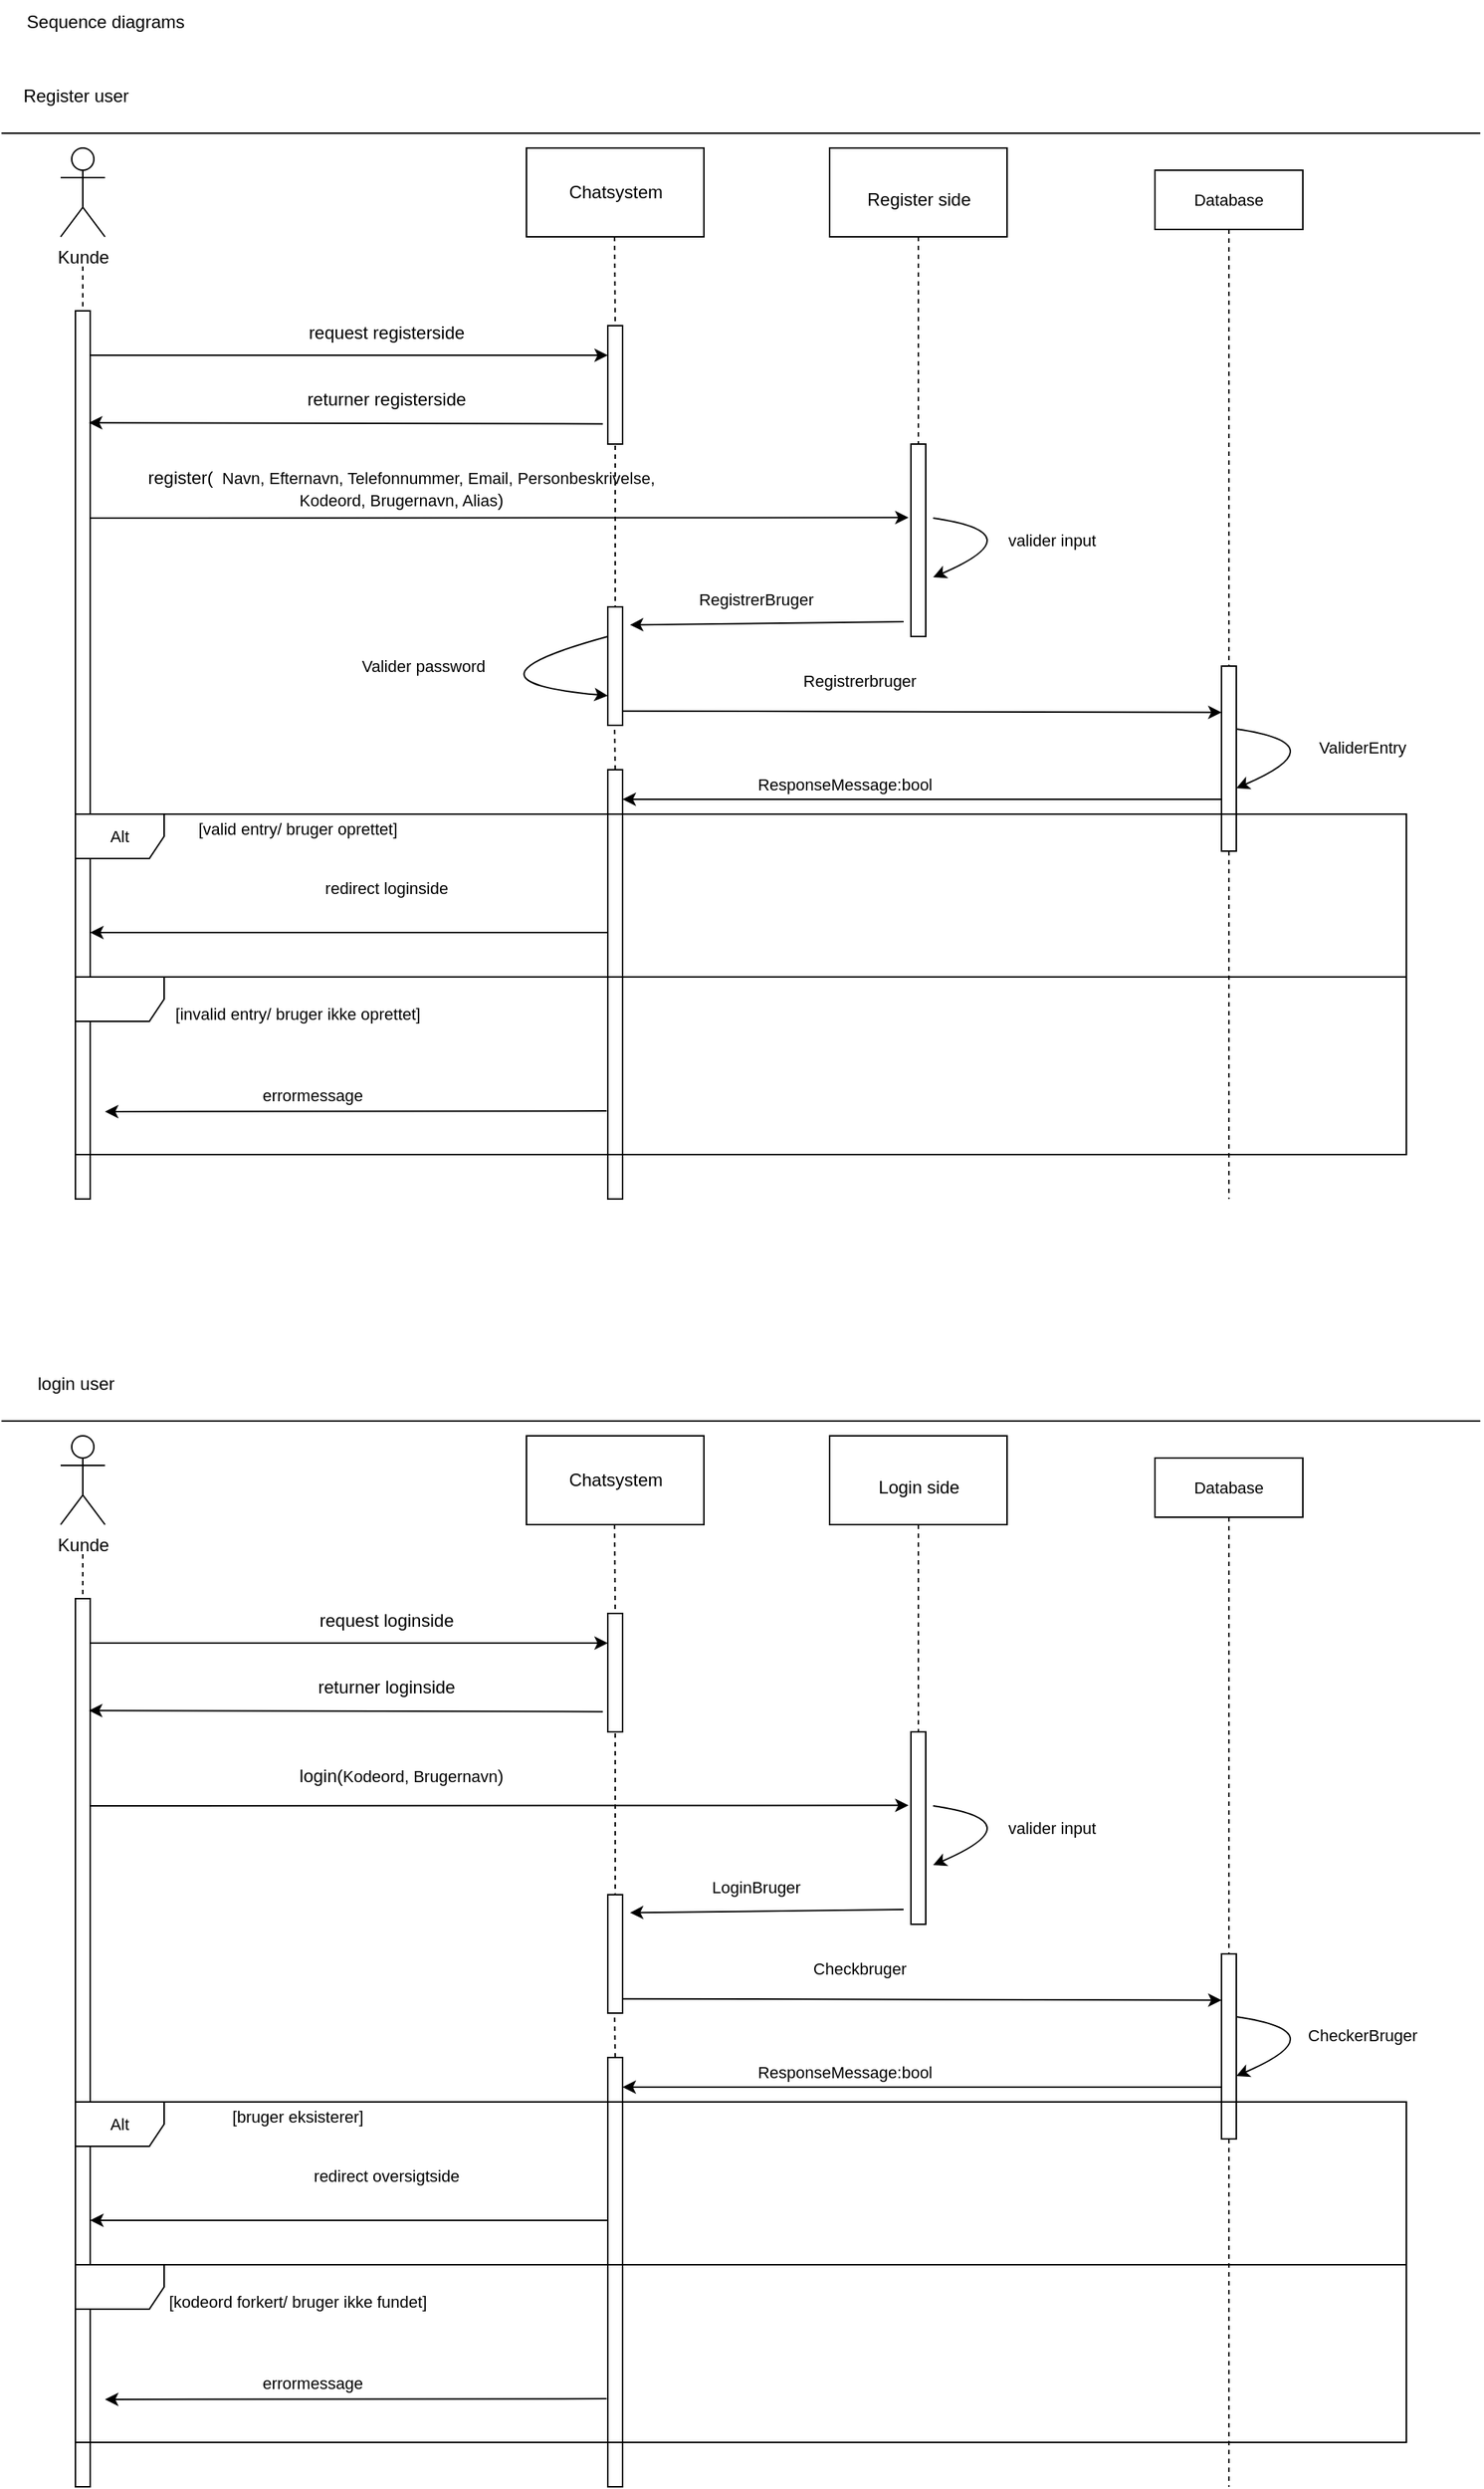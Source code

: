 <mxfile version="20.4.0" type="device"><diagram id="kgpKYQtTHZ0yAKxKKP6v" name="Page-1"><mxGraphModel dx="1673" dy="842" grid="1" gridSize="10" guides="1" tooltips="1" connect="1" arrows="1" fold="1" page="1" pageScale="1" pageWidth="850" pageHeight="1100" math="0" shadow="0"><root><mxCell id="0"/><mxCell id="1" parent="0"/><mxCell id="Lun4AewbWZUsanbpolke-1" value="Sequence diagrams" style="text;html=1;align=center;verticalAlign=middle;resizable=0;points=[];autosize=1;strokeColor=none;fillColor=none;" vertex="1" parent="1"><mxGeometry x="40" y="30" width="140" height="30" as="geometry"/></mxCell><mxCell id="Lun4AewbWZUsanbpolke-2" value="Register user" style="text;html=1;align=center;verticalAlign=middle;resizable=0;points=[];autosize=1;strokeColor=none;fillColor=none;" vertex="1" parent="1"><mxGeometry x="40" y="80" width="100" height="30" as="geometry"/></mxCell><mxCell id="Lun4AewbWZUsanbpolke-3" value="Kunde" style="shape=umlActor;verticalLabelPosition=bottom;verticalAlign=top;html=1;outlineConnect=0;" vertex="1" parent="1"><mxGeometry x="80" y="130" width="30" height="60" as="geometry"/></mxCell><mxCell id="Lun4AewbWZUsanbpolke-4" value="" style="endArrow=none;html=1;rounded=0;" edge="1" parent="1"><mxGeometry width="50" height="50" relative="1" as="geometry"><mxPoint x="40" y="120" as="sourcePoint"/><mxPoint x="1040" y="120" as="targetPoint"/></mxGeometry></mxCell><mxCell id="Lun4AewbWZUsanbpolke-6" value="" style="rounded=0;whiteSpace=wrap;html=1;" vertex="1" parent="1"><mxGeometry x="395" y="130" width="120" height="60" as="geometry"/></mxCell><mxCell id="Lun4AewbWZUsanbpolke-7" value="Chatsystem" style="text;html=1;align=center;verticalAlign=middle;resizable=0;points=[];autosize=1;strokeColor=none;fillColor=none;" vertex="1" parent="1"><mxGeometry x="410" y="145" width="90" height="30" as="geometry"/></mxCell><mxCell id="Lun4AewbWZUsanbpolke-8" value="" style="whiteSpace=wrap;html=1;" vertex="1" parent="1"><mxGeometry x="90" y="240" width="10" height="600" as="geometry"/></mxCell><mxCell id="Lun4AewbWZUsanbpolke-19" value="" style="endArrow=classic;html=1;rounded=0;entryX=0;entryY=0.25;entryDx=0;entryDy=0;" edge="1" parent="1" target="Lun4AewbWZUsanbpolke-40"><mxGeometry width="50" height="50" relative="1" as="geometry"><mxPoint x="100" y="270" as="sourcePoint"/><mxPoint x="515.83" y="271.24" as="targetPoint"/></mxGeometry></mxCell><mxCell id="Lun4AewbWZUsanbpolke-20" value="request registerside" style="text;html=1;align=center;verticalAlign=middle;resizable=0;points=[];autosize=1;strokeColor=none;fillColor=none;" vertex="1" parent="1"><mxGeometry x="235" y="240" width="130" height="30" as="geometry"/></mxCell><mxCell id="Lun4AewbWZUsanbpolke-22" value="" style="endArrow=classic;html=1;rounded=0;entryX=0.917;entryY=0.126;entryDx=0;entryDy=0;entryPerimeter=0;exitX=-0.333;exitY=0.829;exitDx=0;exitDy=0;exitPerimeter=0;" edge="1" parent="1" source="Lun4AewbWZUsanbpolke-40" target="Lun4AewbWZUsanbpolke-8"><mxGeometry width="50" height="50" relative="1" as="geometry"><mxPoint x="515" y="310.0" as="sourcePoint"/><mxPoint x="100" y="312.73" as="targetPoint"/></mxGeometry></mxCell><mxCell id="Lun4AewbWZUsanbpolke-23" value="returner registerside" style="text;html=1;align=center;verticalAlign=middle;resizable=0;points=[];autosize=1;strokeColor=none;fillColor=none;" vertex="1" parent="1"><mxGeometry x="230" y="285" width="140" height="30" as="geometry"/></mxCell><mxCell id="Lun4AewbWZUsanbpolke-24" value="" style="endArrow=classic;html=1;rounded=0;exitX=1.417;exitY=0.514;exitDx=0;exitDy=0;exitPerimeter=0;entryX=-0.167;entryY=0.382;entryDx=0;entryDy=0;entryPerimeter=0;" edge="1" parent="1" target="Lun4AewbWZUsanbpolke-53"><mxGeometry width="50" height="50" relative="1" as="geometry"><mxPoint x="100.0" y="380" as="sourcePoint"/><mxPoint x="646.66" y="380" as="targetPoint"/></mxGeometry></mxCell><mxCell id="Lun4AewbWZUsanbpolke-25" value="&lt;div&gt;register(&lt;span id=&quot;docs-internal-guid-81c297cd-7fff-3d8c-a5eb-0981ce2cb04a&quot; style=&quot;font-size: 11px; font-family: Arial; color: rgb(0, 0, 0); background-color: transparent; font-weight: 400; font-style: normal; font-variant: normal; text-decoration: none; vertical-align: baseline;&quot;&gt;&amp;nbsp; &lt;font style=&quot;font-size: 11px;&quot;&gt;Navn, Efternavn, Telefonnummer, Email, Personbeskrivelse,&lt;/font&gt;&lt;/span&gt;&lt;/div&gt;&lt;div&gt;&lt;font size=&quot;1&quot;&gt;&lt;span id=&quot;docs-internal-guid-36824a41-7fff-8784-ba2e-a53814bb9537&quot; style=&quot;font-size: 11px; font-family: Arial; color: rgb(0, 0, 0); background-color: transparent; font-weight: 400; font-style: normal; font-variant: normal; text-decoration: none; vertical-align: baseline;&quot;&gt;Kodeord, Brugernavn, Alias&lt;/span&gt;&lt;/font&gt;)&lt;/div&gt;" style="text;html=1;align=center;verticalAlign=middle;resizable=0;points=[];autosize=1;strokeColor=none;fillColor=none;" vertex="1" parent="1"><mxGeometry x="130" y="340" width="360" height="40" as="geometry"/></mxCell><mxCell id="Lun4AewbWZUsanbpolke-40" value="" style="whiteSpace=wrap;html=1;" vertex="1" parent="1"><mxGeometry x="450" y="250" width="10" height="80" as="geometry"/></mxCell><mxCell id="Lun4AewbWZUsanbpolke-41" value="" style="endArrow=none;dashed=1;html=1;rounded=0;fontSize=11;entryX=0.5;entryY=1;entryDx=0;entryDy=0;" edge="1" parent="1" target="Lun4AewbWZUsanbpolke-40"><mxGeometry width="50" height="50" relative="1" as="geometry"><mxPoint x="455" y="460" as="sourcePoint"/><mxPoint x="380" y="190" as="targetPoint"/></mxGeometry></mxCell><mxCell id="Lun4AewbWZUsanbpolke-44" value="" style="rounded=0;whiteSpace=wrap;html=1;" vertex="1" parent="1"><mxGeometry x="600" y="130" width="120" height="60" as="geometry"/></mxCell><mxCell id="Lun4AewbWZUsanbpolke-45" value="Register side" style="text;html=1;align=center;verticalAlign=middle;resizable=0;points=[];autosize=1;strokeColor=none;fillColor=none;" vertex="1" parent="1"><mxGeometry x="610" y="150" width="100" height="30" as="geometry"/></mxCell><mxCell id="Lun4AewbWZUsanbpolke-52" value="" style="endArrow=none;dashed=1;html=1;rounded=0;fontSize=11;" edge="1" parent="1"><mxGeometry width="50" height="50" relative="1" as="geometry"><mxPoint x="660" y="190" as="sourcePoint"/><mxPoint x="660" y="330" as="targetPoint"/></mxGeometry></mxCell><mxCell id="Lun4AewbWZUsanbpolke-53" value="" style="whiteSpace=wrap;html=1;" vertex="1" parent="1"><mxGeometry x="655" y="330" width="10" height="130" as="geometry"/></mxCell><mxCell id="Lun4AewbWZUsanbpolke-59" value="" style="curved=1;endArrow=classic;html=1;rounded=0;fontSize=11;" edge="1" parent="1"><mxGeometry width="50" height="50" relative="1" as="geometry"><mxPoint x="670" y="380" as="sourcePoint"/><mxPoint x="670" y="420" as="targetPoint"/><Array as="points"><mxPoint x="740" y="390"/></Array></mxGeometry></mxCell><mxCell id="Lun4AewbWZUsanbpolke-61" value="valider input" style="text;html=1;align=center;verticalAlign=middle;resizable=0;points=[];autosize=1;strokeColor=none;fillColor=none;fontSize=11;" vertex="1" parent="1"><mxGeometry x="710" y="380" width="80" height="30" as="geometry"/></mxCell><mxCell id="Lun4AewbWZUsanbpolke-63" value="" style="endArrow=none;dashed=1;html=1;rounded=0;fontSize=11;entryX=0.5;entryY=0;entryDx=0;entryDy=0;" edge="1" parent="1" target="Lun4AewbWZUsanbpolke-8"><mxGeometry width="50" height="50" relative="1" as="geometry"><mxPoint x="95" y="210" as="sourcePoint"/><mxPoint x="380" y="390" as="targetPoint"/></mxGeometry></mxCell><mxCell id="Lun4AewbWZUsanbpolke-64" value="" style="endArrow=none;dashed=1;html=1;rounded=0;fontSize=11;entryX=0.5;entryY=0;entryDx=0;entryDy=0;" edge="1" parent="1" target="Lun4AewbWZUsanbpolke-40"><mxGeometry width="50" height="50" relative="1" as="geometry"><mxPoint x="454.58" y="190" as="sourcePoint"/><mxPoint x="454.58" y="220" as="targetPoint"/></mxGeometry></mxCell><mxCell id="Lun4AewbWZUsanbpolke-68" value="" style="whiteSpace=wrap;html=1;" vertex="1" parent="1"><mxGeometry x="450" y="440" width="10" height="80" as="geometry"/></mxCell><mxCell id="Lun4AewbWZUsanbpolke-70" value="" style="endArrow=classic;html=1;rounded=0;fontSize=11;entryX=1.5;entryY=0.152;entryDx=0;entryDy=0;entryPerimeter=0;" edge="1" parent="1" target="Lun4AewbWZUsanbpolke-68"><mxGeometry width="50" height="50" relative="1" as="geometry"><mxPoint x="650" y="450" as="sourcePoint"/><mxPoint x="380" y="510" as="targetPoint"/></mxGeometry></mxCell><mxCell id="Lun4AewbWZUsanbpolke-71" value="RegistrerBruger" style="text;html=1;align=center;verticalAlign=middle;resizable=0;points=[];autosize=1;strokeColor=none;fillColor=none;fontSize=11;" vertex="1" parent="1"><mxGeometry x="500" y="420" width="100" height="30" as="geometry"/></mxCell><mxCell id="Lun4AewbWZUsanbpolke-74" value="&lt;div&gt;Database&lt;/div&gt;" style="shape=umlLifeline;perimeter=lifelinePerimeter;whiteSpace=wrap;html=1;container=1;collapsible=0;recursiveResize=0;outlineConnect=0;fontSize=11;" vertex="1" parent="1"><mxGeometry x="820" y="145" width="100" height="695" as="geometry"/></mxCell><mxCell id="Lun4AewbWZUsanbpolke-79" value="" style="whiteSpace=wrap;html=1;" vertex="1" parent="Lun4AewbWZUsanbpolke-74"><mxGeometry x="45" y="335" width="10" height="125" as="geometry"/></mxCell><mxCell id="Lun4AewbWZUsanbpolke-80" value="" style="endArrow=classic;html=1;rounded=0;exitX=1.417;exitY=0.514;exitDx=0;exitDy=0;exitPerimeter=0;entryX=0;entryY=0.25;entryDx=0;entryDy=0;" edge="1" parent="Lun4AewbWZUsanbpolke-74" target="Lun4AewbWZUsanbpolke-79"><mxGeometry width="50" height="50" relative="1" as="geometry"><mxPoint x="-360" y="365.34" as="sourcePoint"/><mxPoint x="30" y="365" as="targetPoint"/></mxGeometry></mxCell><mxCell id="Lun4AewbWZUsanbpolke-87" value="" style="curved=1;endArrow=classic;html=1;rounded=0;fontSize=11;" edge="1" parent="Lun4AewbWZUsanbpolke-74"><mxGeometry width="50" height="50" relative="1" as="geometry"><mxPoint x="55" y="377.5" as="sourcePoint"/><mxPoint x="55" y="417.5" as="targetPoint"/><Array as="points"><mxPoint x="125" y="387.5"/></Array></mxGeometry></mxCell><mxCell id="Lun4AewbWZUsanbpolke-75" value="" style="curved=1;endArrow=classic;html=1;rounded=0;fontSize=11;exitX=0;exitY=0.25;exitDx=0;exitDy=0;entryX=0;entryY=0.75;entryDx=0;entryDy=0;" edge="1" parent="1" source="Lun4AewbWZUsanbpolke-68" target="Lun4AewbWZUsanbpolke-68"><mxGeometry width="50" height="50" relative="1" as="geometry"><mxPoint x="560" y="510" as="sourcePoint"/><mxPoint x="610" y="460" as="targetPoint"/><Array as="points"><mxPoint x="340" y="490"/></Array></mxGeometry></mxCell><mxCell id="Lun4AewbWZUsanbpolke-76" value="Valider password" style="text;html=1;align=center;verticalAlign=middle;resizable=0;points=[];autosize=1;strokeColor=none;fillColor=none;fontSize=11;" vertex="1" parent="1"><mxGeometry x="270" y="465" width="110" height="30" as="geometry"/></mxCell><mxCell id="Lun4AewbWZUsanbpolke-78" value="" style="endArrow=none;dashed=1;html=1;rounded=0;fontSize=11;startArrow=none;exitX=0.5;exitY=0;exitDx=0;exitDy=0;" edge="1" parent="1" source="Lun4AewbWZUsanbpolke-83"><mxGeometry width="50" height="50" relative="1" as="geometry"><mxPoint x="454.58" y="610" as="sourcePoint"/><mxPoint x="454.58" y="520" as="targetPoint"/></mxGeometry></mxCell><mxCell id="Lun4AewbWZUsanbpolke-82" value="Registrerbruger" style="text;html=1;align=center;verticalAlign=middle;resizable=0;points=[];autosize=1;strokeColor=none;fillColor=none;fontSize=11;" vertex="1" parent="1"><mxGeometry x="570" y="475" width="100" height="30" as="geometry"/></mxCell><mxCell id="Lun4AewbWZUsanbpolke-108" style="edgeStyle=orthogonalEdgeStyle;rounded=0;orthogonalLoop=1;jettySize=auto;html=1;fontSize=11;" edge="1" parent="1" source="Lun4AewbWZUsanbpolke-83"><mxGeometry relative="1" as="geometry"><mxPoint x="100" y="660" as="targetPoint"/><Array as="points"><mxPoint x="100" y="660"/></Array></mxGeometry></mxCell><mxCell id="Lun4AewbWZUsanbpolke-83" value="" style="whiteSpace=wrap;html=1;" vertex="1" parent="1"><mxGeometry x="450" y="550" width="10" height="290" as="geometry"/></mxCell><mxCell id="Lun4AewbWZUsanbpolke-86" style="edgeStyle=orthogonalEdgeStyle;rounded=0;orthogonalLoop=1;jettySize=auto;html=1;fontSize=11;" edge="1" parent="1" source="Lun4AewbWZUsanbpolke-79"><mxGeometry relative="1" as="geometry"><mxPoint x="460" y="570" as="targetPoint"/><Array as="points"><mxPoint x="760" y="570"/><mxPoint x="760" y="570"/></Array></mxGeometry></mxCell><mxCell id="Lun4AewbWZUsanbpolke-88" value="ValiderEntry" style="text;html=1;align=center;verticalAlign=middle;resizable=0;points=[];autosize=1;strokeColor=none;fillColor=none;fontSize=11;" vertex="1" parent="1"><mxGeometry x="920" y="520" width="80" height="30" as="geometry"/></mxCell><mxCell id="Lun4AewbWZUsanbpolke-89" value="ResponseMessage:bool" style="text;html=1;align=center;verticalAlign=middle;resizable=0;points=[];autosize=1;strokeColor=none;fillColor=none;fontSize=11;" vertex="1" parent="1"><mxGeometry x="540" y="545" width="140" height="30" as="geometry"/></mxCell><mxCell id="Lun4AewbWZUsanbpolke-93" value="redirect loginside" style="text;html=1;align=center;verticalAlign=middle;resizable=0;points=[];autosize=1;strokeColor=none;fillColor=none;fontSize=11;" vertex="1" parent="1"><mxGeometry x="245" y="615" width="110" height="30" as="geometry"/></mxCell><mxCell id="Lun4AewbWZUsanbpolke-90" value="Alt" style="shape=umlFrame;whiteSpace=wrap;html=1;fontSize=11;" vertex="1" parent="1"><mxGeometry x="90" y="580" width="900" height="110" as="geometry"/></mxCell><mxCell id="Lun4AewbWZUsanbpolke-95" value="[valid entry/ bruger oprettet]" style="text;html=1;align=center;verticalAlign=middle;resizable=0;points=[];autosize=1;strokeColor=none;fillColor=none;fontSize=11;" vertex="1" parent="1"><mxGeometry x="160" y="575" width="160" height="30" as="geometry"/></mxCell><mxCell id="Lun4AewbWZUsanbpolke-100" value="" style="shape=umlFrame;whiteSpace=wrap;html=1;fontSize=11;" vertex="1" parent="1"><mxGeometry x="90" y="690" width="900" height="120" as="geometry"/></mxCell><mxCell id="Lun4AewbWZUsanbpolke-101" value="[invalid entry/ bruger ikke oprettet]" style="text;html=1;align=center;verticalAlign=middle;resizable=0;points=[];autosize=1;strokeColor=none;fillColor=none;fontSize=11;" vertex="1" parent="1"><mxGeometry x="145" y="700" width="190" height="30" as="geometry"/></mxCell><mxCell id="Lun4AewbWZUsanbpolke-110" value="" style="endArrow=classic;html=1;rounded=0;fontSize=11;exitX=-0.083;exitY=0.795;exitDx=0;exitDy=0;exitPerimeter=0;" edge="1" parent="1" source="Lun4AewbWZUsanbpolke-83"><mxGeometry width="50" height="50" relative="1" as="geometry"><mxPoint x="610" y="740" as="sourcePoint"/><mxPoint x="110" y="781" as="targetPoint"/></mxGeometry></mxCell><mxCell id="Lun4AewbWZUsanbpolke-111" value="errormessage" style="text;html=1;align=center;verticalAlign=middle;resizable=0;points=[];autosize=1;strokeColor=none;fillColor=none;fontSize=11;" vertex="1" parent="1"><mxGeometry x="205" y="755" width="90" height="30" as="geometry"/></mxCell><mxCell id="Lun4AewbWZUsanbpolke-112" value="login user" style="text;html=1;align=center;verticalAlign=middle;resizable=0;points=[];autosize=1;strokeColor=none;fillColor=none;" vertex="1" parent="1"><mxGeometry x="50" y="950" width="80" height="30" as="geometry"/></mxCell><mxCell id="Lun4AewbWZUsanbpolke-113" value="Kunde" style="shape=umlActor;verticalLabelPosition=bottom;verticalAlign=top;html=1;outlineConnect=0;" vertex="1" parent="1"><mxGeometry x="80" y="1000" width="30" height="60" as="geometry"/></mxCell><mxCell id="Lun4AewbWZUsanbpolke-114" value="" style="endArrow=none;html=1;rounded=0;" edge="1" parent="1"><mxGeometry width="50" height="50" relative="1" as="geometry"><mxPoint x="40" y="990" as="sourcePoint"/><mxPoint x="1040" y="990" as="targetPoint"/></mxGeometry></mxCell><mxCell id="Lun4AewbWZUsanbpolke-115" value="" style="rounded=0;whiteSpace=wrap;html=1;" vertex="1" parent="1"><mxGeometry x="395" y="1000" width="120" height="60" as="geometry"/></mxCell><mxCell id="Lun4AewbWZUsanbpolke-116" value="Chatsystem" style="text;html=1;align=center;verticalAlign=middle;resizable=0;points=[];autosize=1;strokeColor=none;fillColor=none;" vertex="1" parent="1"><mxGeometry x="410" y="1015" width="90" height="30" as="geometry"/></mxCell><mxCell id="Lun4AewbWZUsanbpolke-117" value="" style="whiteSpace=wrap;html=1;" vertex="1" parent="1"><mxGeometry x="90" y="1110" width="10" height="600" as="geometry"/></mxCell><mxCell id="Lun4AewbWZUsanbpolke-118" value="" style="endArrow=classic;html=1;rounded=0;entryX=0;entryY=0.25;entryDx=0;entryDy=0;" edge="1" parent="1" target="Lun4AewbWZUsanbpolke-124"><mxGeometry width="50" height="50" relative="1" as="geometry"><mxPoint x="100" y="1140" as="sourcePoint"/><mxPoint x="515.83" y="1141.24" as="targetPoint"/></mxGeometry></mxCell><mxCell id="Lun4AewbWZUsanbpolke-119" value="request loginside" style="text;html=1;align=center;verticalAlign=middle;resizable=0;points=[];autosize=1;strokeColor=none;fillColor=none;" vertex="1" parent="1"><mxGeometry x="240" y="1110" width="120" height="30" as="geometry"/></mxCell><mxCell id="Lun4AewbWZUsanbpolke-120" value="" style="endArrow=classic;html=1;rounded=0;entryX=0.917;entryY=0.126;entryDx=0;entryDy=0;entryPerimeter=0;exitX=-0.333;exitY=0.829;exitDx=0;exitDy=0;exitPerimeter=0;" edge="1" parent="1" source="Lun4AewbWZUsanbpolke-124" target="Lun4AewbWZUsanbpolke-117"><mxGeometry width="50" height="50" relative="1" as="geometry"><mxPoint x="515" y="1180" as="sourcePoint"/><mxPoint x="100" y="1182.73" as="targetPoint"/></mxGeometry></mxCell><mxCell id="Lun4AewbWZUsanbpolke-121" value="returner loginside" style="text;html=1;align=center;verticalAlign=middle;resizable=0;points=[];autosize=1;strokeColor=none;fillColor=none;" vertex="1" parent="1"><mxGeometry x="240" y="1155" width="120" height="30" as="geometry"/></mxCell><mxCell id="Lun4AewbWZUsanbpolke-122" value="" style="endArrow=classic;html=1;rounded=0;exitX=1.417;exitY=0.514;exitDx=0;exitDy=0;exitPerimeter=0;entryX=-0.167;entryY=0.382;entryDx=0;entryDy=0;entryPerimeter=0;" edge="1" parent="1" target="Lun4AewbWZUsanbpolke-129"><mxGeometry width="50" height="50" relative="1" as="geometry"><mxPoint x="100" y="1250" as="sourcePoint"/><mxPoint x="646.66" y="1250" as="targetPoint"/></mxGeometry></mxCell><mxCell id="Lun4AewbWZUsanbpolke-123" value="&lt;div&gt;login(&lt;font size=&quot;1&quot;&gt;&lt;span id=&quot;docs-internal-guid-36824a41-7fff-8784-ba2e-a53814bb9537&quot; style=&quot;font-size: 11px; font-family: Arial; color: rgb(0, 0, 0); background-color: transparent; font-weight: 400; font-style: normal; font-variant: normal; text-decoration: none; vertical-align: baseline;&quot;&gt;Kodeord, Brugernavn&lt;/span&gt;&lt;/font&gt;)&lt;/div&gt;" style="text;html=1;align=center;verticalAlign=middle;resizable=0;points=[];autosize=1;strokeColor=none;fillColor=none;" vertex="1" parent="1"><mxGeometry x="230" y="1215" width="160" height="30" as="geometry"/></mxCell><mxCell id="Lun4AewbWZUsanbpolke-124" value="" style="whiteSpace=wrap;html=1;" vertex="1" parent="1"><mxGeometry x="450" y="1120" width="10" height="80" as="geometry"/></mxCell><mxCell id="Lun4AewbWZUsanbpolke-125" value="" style="endArrow=none;dashed=1;html=1;rounded=0;fontSize=11;entryX=0.5;entryY=1;entryDx=0;entryDy=0;" edge="1" parent="1" target="Lun4AewbWZUsanbpolke-124"><mxGeometry width="50" height="50" relative="1" as="geometry"><mxPoint x="455" y="1330" as="sourcePoint"/><mxPoint x="380" y="1060" as="targetPoint"/></mxGeometry></mxCell><mxCell id="Lun4AewbWZUsanbpolke-126" value="" style="rounded=0;whiteSpace=wrap;html=1;" vertex="1" parent="1"><mxGeometry x="600" y="1000" width="120" height="60" as="geometry"/></mxCell><mxCell id="Lun4AewbWZUsanbpolke-127" value="Login side" style="text;html=1;align=center;verticalAlign=middle;resizable=0;points=[];autosize=1;strokeColor=none;fillColor=none;" vertex="1" parent="1"><mxGeometry x="620" y="1020" width="80" height="30" as="geometry"/></mxCell><mxCell id="Lun4AewbWZUsanbpolke-128" value="" style="endArrow=none;dashed=1;html=1;rounded=0;fontSize=11;" edge="1" parent="1"><mxGeometry width="50" height="50" relative="1" as="geometry"><mxPoint x="660" y="1060" as="sourcePoint"/><mxPoint x="660" y="1200" as="targetPoint"/></mxGeometry></mxCell><mxCell id="Lun4AewbWZUsanbpolke-129" value="" style="whiteSpace=wrap;html=1;" vertex="1" parent="1"><mxGeometry x="655" y="1200" width="10" height="130" as="geometry"/></mxCell><mxCell id="Lun4AewbWZUsanbpolke-130" value="" style="curved=1;endArrow=classic;html=1;rounded=0;fontSize=11;" edge="1" parent="1"><mxGeometry width="50" height="50" relative="1" as="geometry"><mxPoint x="670" y="1250" as="sourcePoint"/><mxPoint x="670" y="1290" as="targetPoint"/><Array as="points"><mxPoint x="740" y="1260"/></Array></mxGeometry></mxCell><mxCell id="Lun4AewbWZUsanbpolke-131" value="valider input" style="text;html=1;align=center;verticalAlign=middle;resizable=0;points=[];autosize=1;strokeColor=none;fillColor=none;fontSize=11;" vertex="1" parent="1"><mxGeometry x="710" y="1250" width="80" height="30" as="geometry"/></mxCell><mxCell id="Lun4AewbWZUsanbpolke-132" value="" style="endArrow=none;dashed=1;html=1;rounded=0;fontSize=11;entryX=0.5;entryY=0;entryDx=0;entryDy=0;" edge="1" parent="1" target="Lun4AewbWZUsanbpolke-117"><mxGeometry width="50" height="50" relative="1" as="geometry"><mxPoint x="95" y="1080" as="sourcePoint"/><mxPoint x="380" y="1260" as="targetPoint"/></mxGeometry></mxCell><mxCell id="Lun4AewbWZUsanbpolke-133" value="" style="endArrow=none;dashed=1;html=1;rounded=0;fontSize=11;entryX=0.5;entryY=0;entryDx=0;entryDy=0;" edge="1" parent="1" target="Lun4AewbWZUsanbpolke-124"><mxGeometry width="50" height="50" relative="1" as="geometry"><mxPoint x="454.58" y="1060" as="sourcePoint"/><mxPoint x="454.58" y="1090" as="targetPoint"/></mxGeometry></mxCell><mxCell id="Lun4AewbWZUsanbpolke-134" value="" style="whiteSpace=wrap;html=1;" vertex="1" parent="1"><mxGeometry x="450" y="1310" width="10" height="80" as="geometry"/></mxCell><mxCell id="Lun4AewbWZUsanbpolke-136" value="" style="endArrow=classic;html=1;rounded=0;fontSize=11;entryX=1.5;entryY=0.152;entryDx=0;entryDy=0;entryPerimeter=0;" edge="1" parent="1" target="Lun4AewbWZUsanbpolke-134"><mxGeometry width="50" height="50" relative="1" as="geometry"><mxPoint x="650" y="1320" as="sourcePoint"/><mxPoint x="380" y="1380" as="targetPoint"/></mxGeometry></mxCell><mxCell id="Lun4AewbWZUsanbpolke-137" value="LoginBruger" style="text;html=1;align=center;verticalAlign=middle;resizable=0;points=[];autosize=1;strokeColor=none;fillColor=none;fontSize=11;" vertex="1" parent="1"><mxGeometry x="510" y="1290" width="80" height="30" as="geometry"/></mxCell><mxCell id="Lun4AewbWZUsanbpolke-138" value="&lt;div&gt;Database&lt;/div&gt;" style="shape=umlLifeline;perimeter=lifelinePerimeter;whiteSpace=wrap;html=1;container=1;collapsible=0;recursiveResize=0;outlineConnect=0;fontSize=11;" vertex="1" parent="1"><mxGeometry x="820" y="1015" width="100" height="695" as="geometry"/></mxCell><mxCell id="Lun4AewbWZUsanbpolke-139" value="" style="whiteSpace=wrap;html=1;" vertex="1" parent="Lun4AewbWZUsanbpolke-138"><mxGeometry x="45" y="335" width="10" height="125" as="geometry"/></mxCell><mxCell id="Lun4AewbWZUsanbpolke-140" value="" style="endArrow=classic;html=1;rounded=0;exitX=1.417;exitY=0.514;exitDx=0;exitDy=0;exitPerimeter=0;entryX=0;entryY=0.25;entryDx=0;entryDy=0;" edge="1" parent="Lun4AewbWZUsanbpolke-138" target="Lun4AewbWZUsanbpolke-139"><mxGeometry width="50" height="50" relative="1" as="geometry"><mxPoint x="-360" y="365.34" as="sourcePoint"/><mxPoint x="30" y="365" as="targetPoint"/></mxGeometry></mxCell><mxCell id="Lun4AewbWZUsanbpolke-141" value="" style="curved=1;endArrow=classic;html=1;rounded=0;fontSize=11;" edge="1" parent="Lun4AewbWZUsanbpolke-138"><mxGeometry width="50" height="50" relative="1" as="geometry"><mxPoint x="55" y="377.5" as="sourcePoint"/><mxPoint x="55" y="417.5" as="targetPoint"/><Array as="points"><mxPoint x="125" y="387.5"/></Array></mxGeometry></mxCell><mxCell id="Lun4AewbWZUsanbpolke-144" value="" style="endArrow=none;dashed=1;html=1;rounded=0;fontSize=11;startArrow=none;exitX=0.5;exitY=0;exitDx=0;exitDy=0;" edge="1" parent="1" source="Lun4AewbWZUsanbpolke-147"><mxGeometry width="50" height="50" relative="1" as="geometry"><mxPoint x="454.58" y="1480" as="sourcePoint"/><mxPoint x="454.58" y="1390" as="targetPoint"/></mxGeometry></mxCell><mxCell id="Lun4AewbWZUsanbpolke-145" value="Checkbruger" style="text;html=1;align=center;verticalAlign=middle;resizable=0;points=[];autosize=1;strokeColor=none;fillColor=none;fontSize=11;" vertex="1" parent="1"><mxGeometry x="575" y="1345" width="90" height="30" as="geometry"/></mxCell><mxCell id="Lun4AewbWZUsanbpolke-146" style="edgeStyle=orthogonalEdgeStyle;rounded=0;orthogonalLoop=1;jettySize=auto;html=1;fontSize=11;" edge="1" parent="1" source="Lun4AewbWZUsanbpolke-147"><mxGeometry relative="1" as="geometry"><mxPoint x="100" y="1530" as="targetPoint"/><Array as="points"><mxPoint x="100" y="1530"/></Array></mxGeometry></mxCell><mxCell id="Lun4AewbWZUsanbpolke-147" value="" style="whiteSpace=wrap;html=1;" vertex="1" parent="1"><mxGeometry x="450" y="1420" width="10" height="290" as="geometry"/></mxCell><mxCell id="Lun4AewbWZUsanbpolke-148" style="edgeStyle=orthogonalEdgeStyle;rounded=0;orthogonalLoop=1;jettySize=auto;html=1;fontSize=11;" edge="1" parent="1" source="Lun4AewbWZUsanbpolke-139"><mxGeometry relative="1" as="geometry"><mxPoint x="460" y="1440" as="targetPoint"/><Array as="points"><mxPoint x="760" y="1440"/><mxPoint x="760" y="1440"/></Array></mxGeometry></mxCell><mxCell id="Lun4AewbWZUsanbpolke-149" value="CheckerBruger" style="text;html=1;align=center;verticalAlign=middle;resizable=0;points=[];autosize=1;strokeColor=none;fillColor=none;fontSize=11;" vertex="1" parent="1"><mxGeometry x="910" y="1390" width="100" height="30" as="geometry"/></mxCell><mxCell id="Lun4AewbWZUsanbpolke-150" value="ResponseMessage:bool" style="text;html=1;align=center;verticalAlign=middle;resizable=0;points=[];autosize=1;strokeColor=none;fillColor=none;fontSize=11;" vertex="1" parent="1"><mxGeometry x="540" y="1415" width="140" height="30" as="geometry"/></mxCell><mxCell id="Lun4AewbWZUsanbpolke-151" value="redirect oversigtside" style="text;html=1;align=center;verticalAlign=middle;resizable=0;points=[];autosize=1;strokeColor=none;fillColor=none;fontSize=11;" vertex="1" parent="1"><mxGeometry x="240" y="1485" width="120" height="30" as="geometry"/></mxCell><mxCell id="Lun4AewbWZUsanbpolke-152" value="Alt" style="shape=umlFrame;whiteSpace=wrap;html=1;fontSize=11;" vertex="1" parent="1"><mxGeometry x="90" y="1450" width="900" height="110" as="geometry"/></mxCell><mxCell id="Lun4AewbWZUsanbpolke-153" value="[bruger eksisterer]" style="text;html=1;align=center;verticalAlign=middle;resizable=0;points=[];autosize=1;strokeColor=none;fillColor=none;fontSize=11;" vertex="1" parent="1"><mxGeometry x="185" y="1445" width="110" height="30" as="geometry"/></mxCell><mxCell id="Lun4AewbWZUsanbpolke-154" value="" style="shape=umlFrame;whiteSpace=wrap;html=1;fontSize=11;" vertex="1" parent="1"><mxGeometry x="90" y="1560" width="900" height="120" as="geometry"/></mxCell><mxCell id="Lun4AewbWZUsanbpolke-155" value="[kodeord forkert/ bruger ikke fundet]" style="text;html=1;align=center;verticalAlign=middle;resizable=0;points=[];autosize=1;strokeColor=none;fillColor=none;fontSize=11;" vertex="1" parent="1"><mxGeometry x="140" y="1570" width="200" height="30" as="geometry"/></mxCell><mxCell id="Lun4AewbWZUsanbpolke-156" value="" style="endArrow=classic;html=1;rounded=0;fontSize=11;exitX=-0.083;exitY=0.795;exitDx=0;exitDy=0;exitPerimeter=0;" edge="1" parent="1" source="Lun4AewbWZUsanbpolke-147"><mxGeometry width="50" height="50" relative="1" as="geometry"><mxPoint x="610" y="1610" as="sourcePoint"/><mxPoint x="110" y="1651" as="targetPoint"/></mxGeometry></mxCell><mxCell id="Lun4AewbWZUsanbpolke-157" value="errormessage" style="text;html=1;align=center;verticalAlign=middle;resizable=0;points=[];autosize=1;strokeColor=none;fillColor=none;fontSize=11;" vertex="1" parent="1"><mxGeometry x="205" y="1625" width="90" height="30" as="geometry"/></mxCell></root></mxGraphModel></diagram></mxfile>